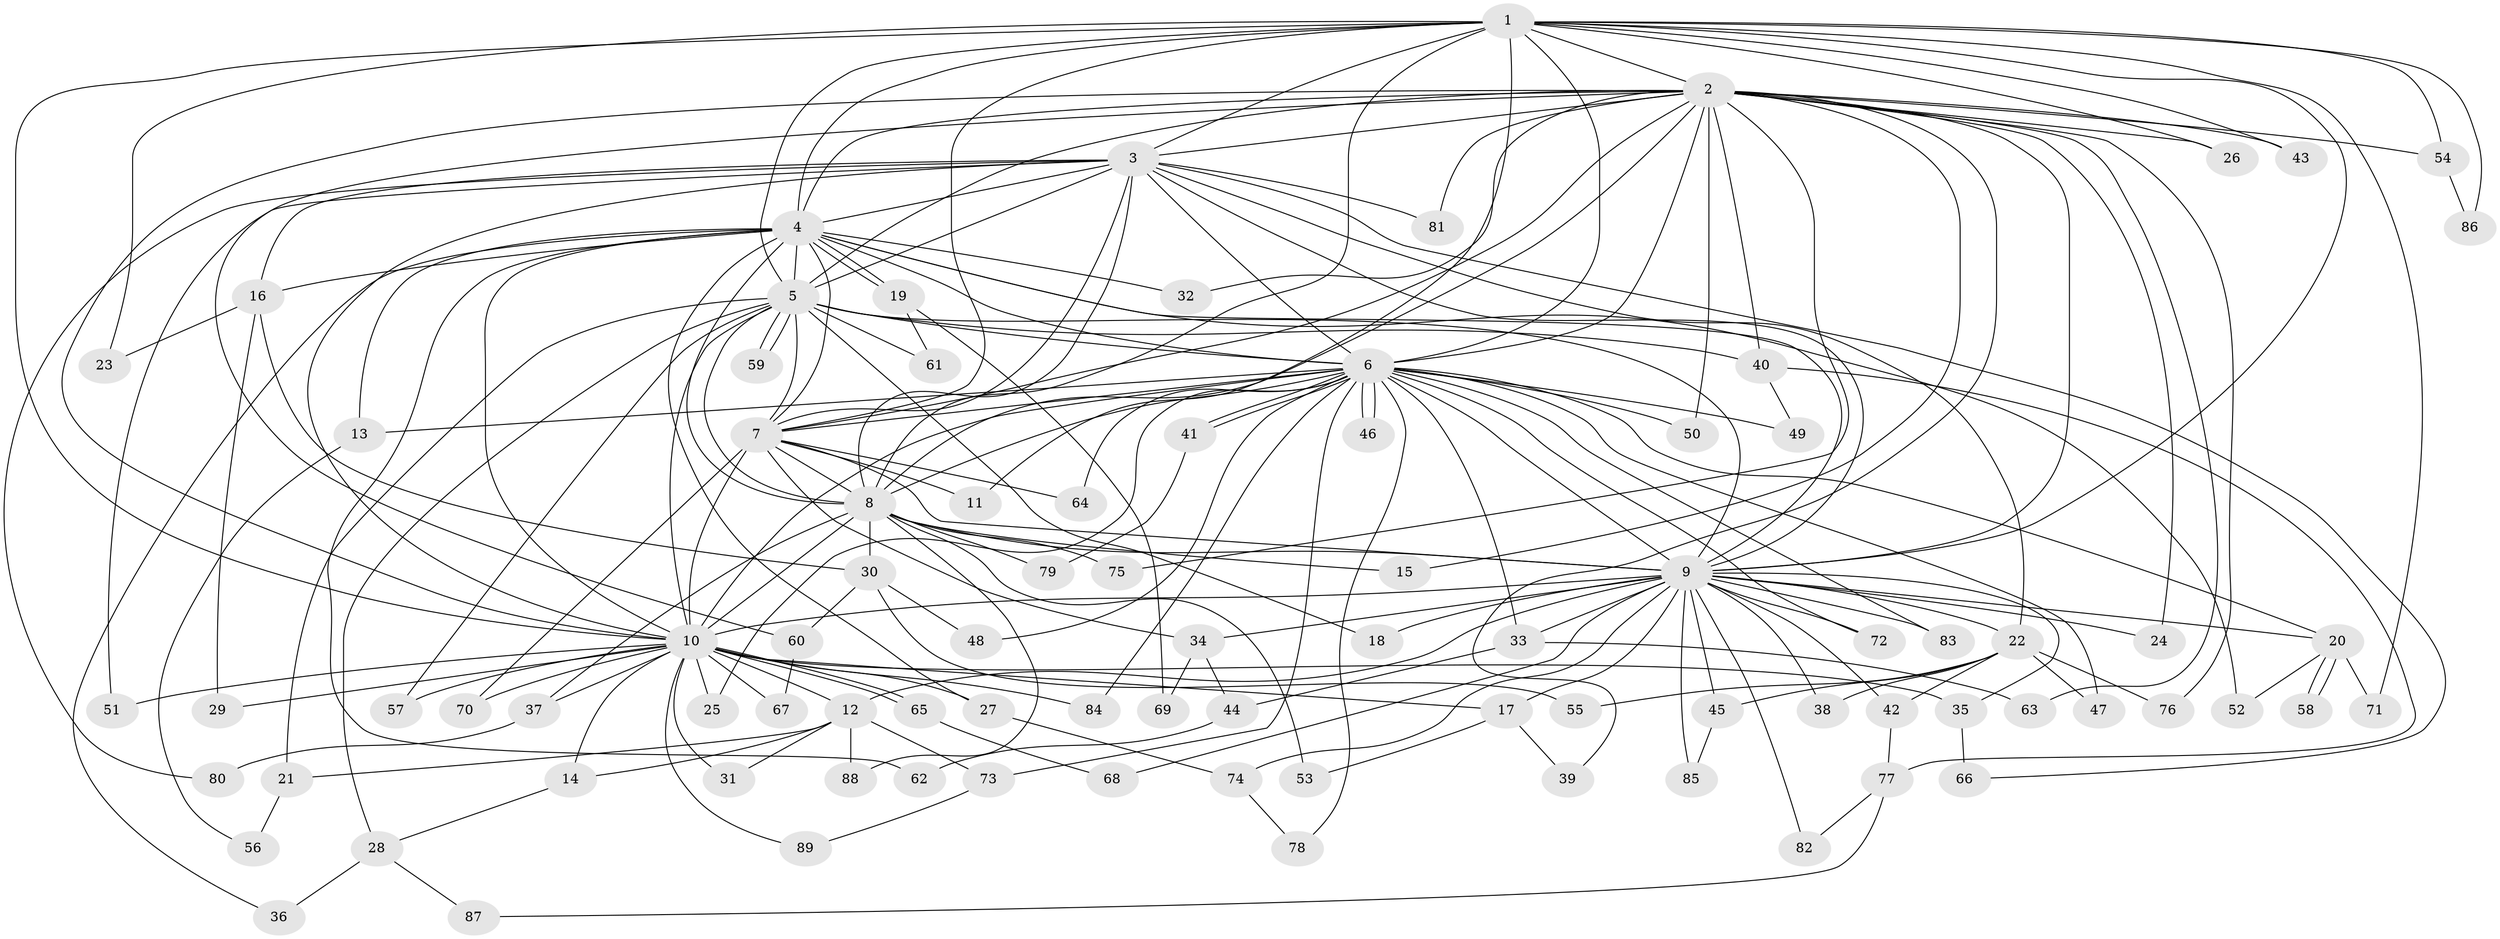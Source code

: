 // coarse degree distribution, {13: 0.016129032258064516, 24: 0.016129032258064516, 29: 0.016129032258064516, 1: 0.08064516129032258, 2: 0.6129032258064516, 4: 0.06451612903225806, 5: 0.08064516129032258, 3: 0.08064516129032258, 18: 0.016129032258064516, 15: 0.016129032258064516}
// Generated by graph-tools (version 1.1) at 2025/49/03/04/25 21:49:04]
// undirected, 89 vertices, 203 edges
graph export_dot {
graph [start="1"]
  node [color=gray90,style=filled];
  1;
  2;
  3;
  4;
  5;
  6;
  7;
  8;
  9;
  10;
  11;
  12;
  13;
  14;
  15;
  16;
  17;
  18;
  19;
  20;
  21;
  22;
  23;
  24;
  25;
  26;
  27;
  28;
  29;
  30;
  31;
  32;
  33;
  34;
  35;
  36;
  37;
  38;
  39;
  40;
  41;
  42;
  43;
  44;
  45;
  46;
  47;
  48;
  49;
  50;
  51;
  52;
  53;
  54;
  55;
  56;
  57;
  58;
  59;
  60;
  61;
  62;
  63;
  64;
  65;
  66;
  67;
  68;
  69;
  70;
  71;
  72;
  73;
  74;
  75;
  76;
  77;
  78;
  79;
  80;
  81;
  82;
  83;
  84;
  85;
  86;
  87;
  88;
  89;
  1 -- 2;
  1 -- 3;
  1 -- 4;
  1 -- 5;
  1 -- 6;
  1 -- 7;
  1 -- 8;
  1 -- 9;
  1 -- 10;
  1 -- 11;
  1 -- 23;
  1 -- 26;
  1 -- 43;
  1 -- 54;
  1 -- 71;
  1 -- 86;
  2 -- 3;
  2 -- 4;
  2 -- 5;
  2 -- 6;
  2 -- 7;
  2 -- 8;
  2 -- 9;
  2 -- 10;
  2 -- 15;
  2 -- 24;
  2 -- 26;
  2 -- 32;
  2 -- 39;
  2 -- 40;
  2 -- 43;
  2 -- 50;
  2 -- 54;
  2 -- 60;
  2 -- 63;
  2 -- 75;
  2 -- 76;
  2 -- 81;
  3 -- 4;
  3 -- 5;
  3 -- 6;
  3 -- 7;
  3 -- 8;
  3 -- 9;
  3 -- 10;
  3 -- 16;
  3 -- 22;
  3 -- 51;
  3 -- 66;
  3 -- 80;
  3 -- 81;
  4 -- 5;
  4 -- 6;
  4 -- 7;
  4 -- 8;
  4 -- 9;
  4 -- 10;
  4 -- 13;
  4 -- 16;
  4 -- 19;
  4 -- 19;
  4 -- 27;
  4 -- 32;
  4 -- 36;
  4 -- 52;
  4 -- 62;
  5 -- 6;
  5 -- 7;
  5 -- 8;
  5 -- 9;
  5 -- 10;
  5 -- 18;
  5 -- 21;
  5 -- 28;
  5 -- 40;
  5 -- 57;
  5 -- 59;
  5 -- 59;
  5 -- 61;
  6 -- 7;
  6 -- 8;
  6 -- 9;
  6 -- 10;
  6 -- 13;
  6 -- 20;
  6 -- 25;
  6 -- 33;
  6 -- 41;
  6 -- 41;
  6 -- 46;
  6 -- 46;
  6 -- 47;
  6 -- 48;
  6 -- 49;
  6 -- 50;
  6 -- 64;
  6 -- 72;
  6 -- 73;
  6 -- 78;
  6 -- 83;
  6 -- 84;
  7 -- 8;
  7 -- 9;
  7 -- 10;
  7 -- 11;
  7 -- 34;
  7 -- 64;
  7 -- 70;
  8 -- 9;
  8 -- 10;
  8 -- 15;
  8 -- 30;
  8 -- 37;
  8 -- 53;
  8 -- 75;
  8 -- 79;
  8 -- 88;
  9 -- 10;
  9 -- 12;
  9 -- 17;
  9 -- 18;
  9 -- 20;
  9 -- 22;
  9 -- 24;
  9 -- 33;
  9 -- 34;
  9 -- 35;
  9 -- 38;
  9 -- 42;
  9 -- 45;
  9 -- 68;
  9 -- 72;
  9 -- 74;
  9 -- 82;
  9 -- 83;
  9 -- 85;
  10 -- 12;
  10 -- 14;
  10 -- 17;
  10 -- 25;
  10 -- 27;
  10 -- 29;
  10 -- 31;
  10 -- 35;
  10 -- 37;
  10 -- 51;
  10 -- 57;
  10 -- 65;
  10 -- 65;
  10 -- 67;
  10 -- 70;
  10 -- 84;
  10 -- 89;
  12 -- 14;
  12 -- 21;
  12 -- 31;
  12 -- 73;
  12 -- 88;
  13 -- 56;
  14 -- 28;
  16 -- 23;
  16 -- 29;
  16 -- 30;
  17 -- 39;
  17 -- 53;
  19 -- 61;
  19 -- 69;
  20 -- 52;
  20 -- 58;
  20 -- 58;
  20 -- 71;
  21 -- 56;
  22 -- 38;
  22 -- 42;
  22 -- 45;
  22 -- 47;
  22 -- 55;
  22 -- 76;
  27 -- 74;
  28 -- 36;
  28 -- 87;
  30 -- 48;
  30 -- 55;
  30 -- 60;
  33 -- 44;
  33 -- 63;
  34 -- 44;
  34 -- 69;
  35 -- 66;
  37 -- 80;
  40 -- 49;
  40 -- 77;
  41 -- 79;
  42 -- 77;
  44 -- 62;
  45 -- 85;
  54 -- 86;
  60 -- 67;
  65 -- 68;
  73 -- 89;
  74 -- 78;
  77 -- 82;
  77 -- 87;
}
